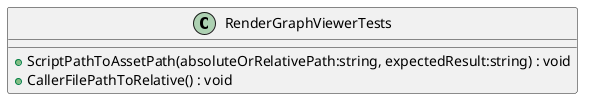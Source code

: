@startuml
class RenderGraphViewerTests {
    + ScriptPathToAssetPath(absoluteOrRelativePath:string, expectedResult:string) : void
    + CallerFilePathToRelative() : void
}
@enduml
